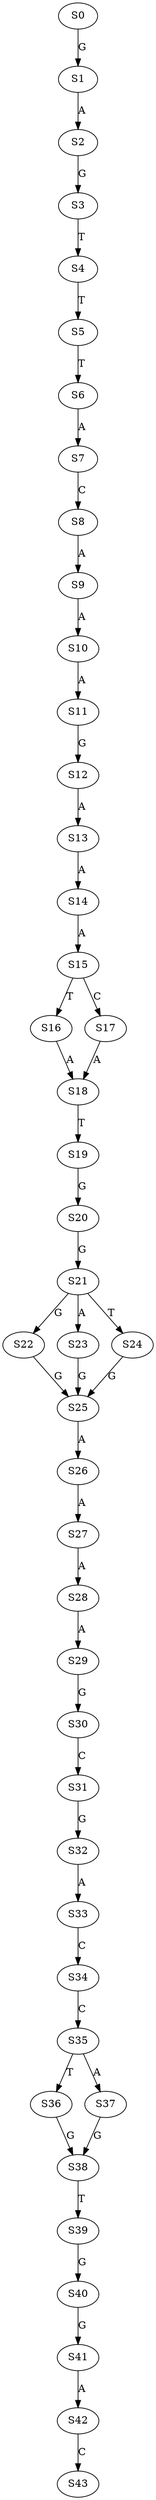 strict digraph  {
	S0 -> S1 [ label = G ];
	S1 -> S2 [ label = A ];
	S2 -> S3 [ label = G ];
	S3 -> S4 [ label = T ];
	S4 -> S5 [ label = T ];
	S5 -> S6 [ label = T ];
	S6 -> S7 [ label = A ];
	S7 -> S8 [ label = C ];
	S8 -> S9 [ label = A ];
	S9 -> S10 [ label = A ];
	S10 -> S11 [ label = A ];
	S11 -> S12 [ label = G ];
	S12 -> S13 [ label = A ];
	S13 -> S14 [ label = A ];
	S14 -> S15 [ label = A ];
	S15 -> S16 [ label = T ];
	S15 -> S17 [ label = C ];
	S16 -> S18 [ label = A ];
	S17 -> S18 [ label = A ];
	S18 -> S19 [ label = T ];
	S19 -> S20 [ label = G ];
	S20 -> S21 [ label = G ];
	S21 -> S22 [ label = G ];
	S21 -> S23 [ label = A ];
	S21 -> S24 [ label = T ];
	S22 -> S25 [ label = G ];
	S23 -> S25 [ label = G ];
	S24 -> S25 [ label = G ];
	S25 -> S26 [ label = A ];
	S26 -> S27 [ label = A ];
	S27 -> S28 [ label = A ];
	S28 -> S29 [ label = A ];
	S29 -> S30 [ label = G ];
	S30 -> S31 [ label = C ];
	S31 -> S32 [ label = G ];
	S32 -> S33 [ label = A ];
	S33 -> S34 [ label = C ];
	S34 -> S35 [ label = C ];
	S35 -> S36 [ label = T ];
	S35 -> S37 [ label = A ];
	S36 -> S38 [ label = G ];
	S37 -> S38 [ label = G ];
	S38 -> S39 [ label = T ];
	S39 -> S40 [ label = G ];
	S40 -> S41 [ label = G ];
	S41 -> S42 [ label = A ];
	S42 -> S43 [ label = C ];
}

